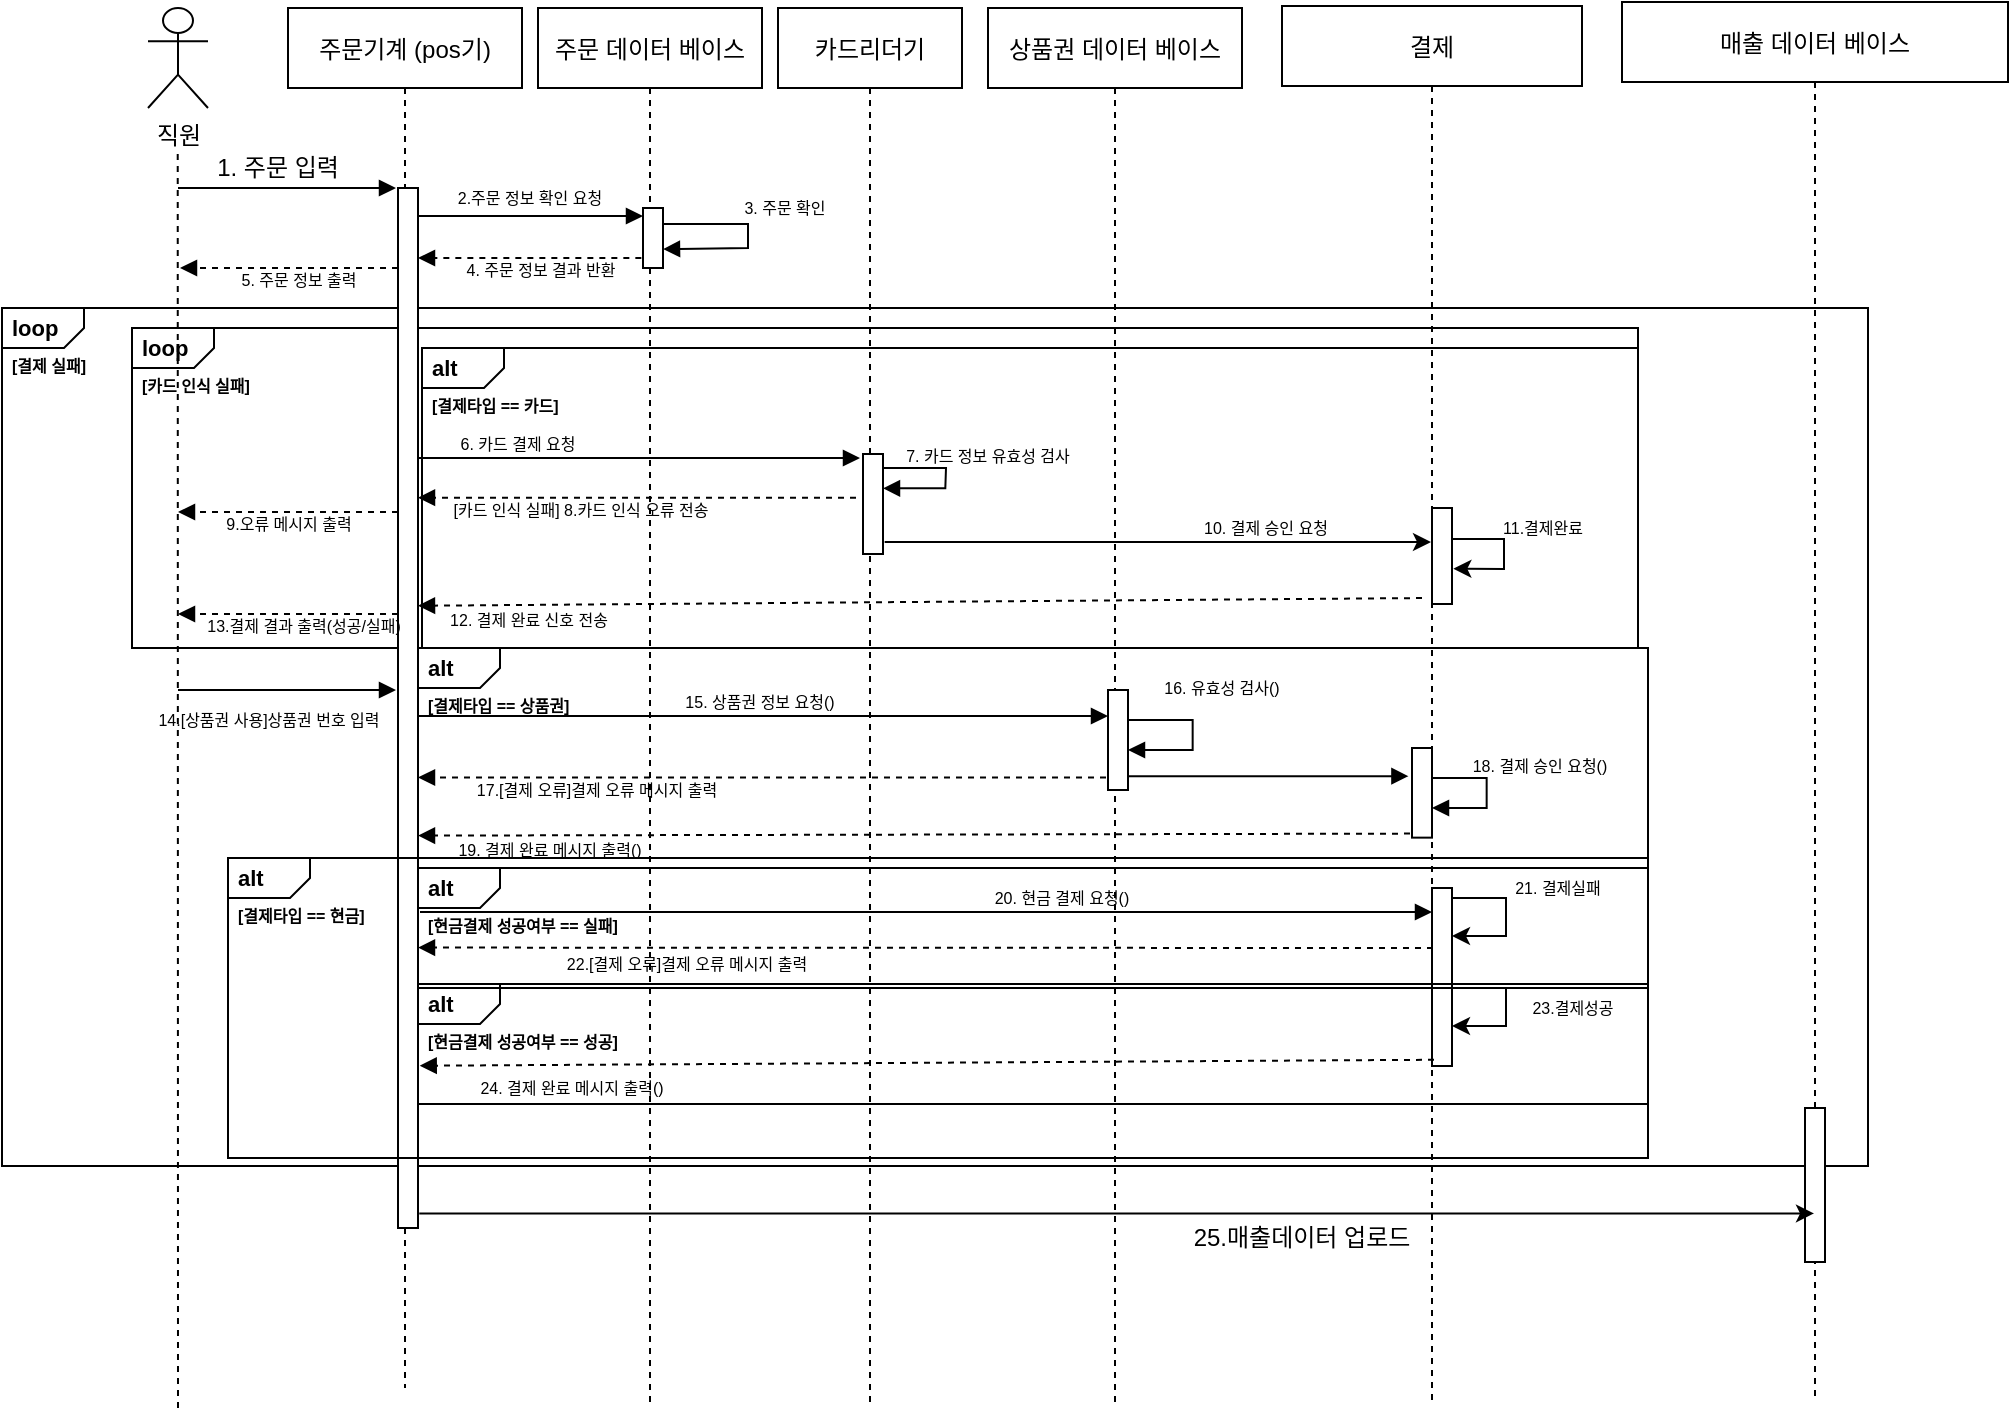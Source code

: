 <mxfile version="18.2.0" type="device"><diagram id="kgpKYQtTHZ0yAKxKKP6v" name="Page-1"><mxGraphModel dx="1035" dy="619" grid="1" gridSize="10" guides="1" tooltips="1" connect="1" arrows="1" fold="1" page="1" pageScale="1" pageWidth="850" pageHeight="1100" math="0" shadow="0"><root><mxCell id="0"/><mxCell id="1" parent="0"/><mxCell id="Yt1ReHzZaRDa2XEE1c17-7" value="상품권 데이터 베이스" style="shape=umlLifeline;perimeter=lifelinePerimeter;container=1;collapsible=0;recursiveResize=0;rounded=0;shadow=0;strokeWidth=1;" parent="1" vertex="1"><mxGeometry x="543" y="50" width="127" height="700" as="geometry"/></mxCell><mxCell id="Yt1ReHzZaRDa2XEE1c17-72" value="" style="endArrow=block;html=1;rounded=0;fontSize=8;endFill=1;dashed=1;exitX=-0.5;exitY=0.938;exitDx=0;exitDy=0;exitPerimeter=0;" parent="Yt1ReHzZaRDa2XEE1c17-7" edge="1" source="Yt1ReHzZaRDa2XEE1c17-63"><mxGeometry width="50" height="50" relative="1" as="geometry"><mxPoint x="349.75" y="298.89" as="sourcePoint"/><mxPoint x="-285" y="298.89" as="targetPoint"/></mxGeometry></mxCell><mxCell id="Yt1ReHzZaRDa2XEE1c17-44" value="" style="points=[];perimeter=orthogonalPerimeter;rounded=0;shadow=0;strokeWidth=1;" parent="Yt1ReHzZaRDa2XEE1c17-7" vertex="1"><mxGeometry x="60" y="341" width="10" height="50" as="geometry"/></mxCell><mxCell id="Yt1ReHzZaRDa2XEE1c17-45" value="" style="endArrow=block;html=1;rounded=0;fontSize=8;endFill=1;" parent="Yt1ReHzZaRDa2XEE1c17-7" source="Yt1ReHzZaRDa2XEE1c17-44" target="Yt1ReHzZaRDa2XEE1c17-44" edge="1"><mxGeometry width="50" height="50" relative="1" as="geometry"><mxPoint x="-342.67" y="356" as="sourcePoint"/><mxPoint x="77" y="370.82" as="targetPoint"/><Array as="points"><mxPoint x="102.33" y="356"/><mxPoint x="102.33" y="371"/></Array></mxGeometry></mxCell><mxCell id="Yt1ReHzZaRDa2XEE1c17-40" value="20. 현금 결제 요청()" style="text;html=1;strokeColor=none;fillColor=none;align=center;verticalAlign=middle;whiteSpace=wrap;rounded=0;fontSize=8;" parent="Yt1ReHzZaRDa2XEE1c17-7" vertex="1"><mxGeometry x="-33" y="435" width="140" height="20" as="geometry"/></mxCell><mxCell id="Yt1ReHzZaRDa2XEE1c17-46" value="16. 유효성 검사()" style="text;html=1;strokeColor=none;fillColor=none;align=center;verticalAlign=middle;whiteSpace=wrap;rounded=0;fontSize=8;" parent="Yt1ReHzZaRDa2XEE1c17-7" vertex="1"><mxGeometry x="77" y="330" width="80" height="20" as="geometry"/></mxCell><mxCell id="Yt1ReHzZaRDa2XEE1c17-9" value="결제" style="shape=umlLifeline;perimeter=lifelinePerimeter;container=1;collapsible=0;recursiveResize=0;rounded=0;shadow=0;strokeWidth=1;" parent="1" vertex="1"><mxGeometry x="690" y="49" width="150" height="700" as="geometry"/></mxCell><mxCell id="Yt1ReHzZaRDa2XEE1c17-63" value="" style="points=[];perimeter=orthogonalPerimeter;rounded=0;shadow=0;strokeWidth=1;" parent="Yt1ReHzZaRDa2XEE1c17-9" vertex="1"><mxGeometry x="75" y="251" width="10" height="48" as="geometry"/></mxCell><mxCell id="Yt1ReHzZaRDa2XEE1c17-68" value="" style="points=[];perimeter=orthogonalPerimeter;rounded=0;shadow=0;strokeWidth=1;" parent="Yt1ReHzZaRDa2XEE1c17-9" vertex="1"><mxGeometry x="65" y="371" width="10" height="44.82" as="geometry"/></mxCell><mxCell id="Yt1ReHzZaRDa2XEE1c17-69" value="" style="endArrow=block;html=1;rounded=0;fontSize=8;endFill=1;" parent="Yt1ReHzZaRDa2XEE1c17-9" source="Yt1ReHzZaRDa2XEE1c17-68" target="Yt1ReHzZaRDa2XEE1c17-68" edge="1"><mxGeometry width="50" height="50" relative="1" as="geometry"><mxPoint x="-2212.67" y="236" as="sourcePoint"/><mxPoint x="77.0" y="400.82" as="targetPoint"/><Array as="points"><mxPoint x="102.33" y="386"/><mxPoint x="102.33" y="401.0"/></Array></mxGeometry></mxCell><mxCell id="Yt1ReHzZaRDa2XEE1c17-88" value="" style="endArrow=classic;html=1;rounded=0;fontSize=8;startArrow=none;" parent="Yt1ReHzZaRDa2XEE1c17-9" edge="1"><mxGeometry width="50" height="50" relative="1" as="geometry"><mxPoint x="85" y="491" as="sourcePoint"/><mxPoint x="85" y="510" as="targetPoint"/><Array as="points"><mxPoint x="112" y="491"/><mxPoint x="112" y="510"/></Array></mxGeometry></mxCell><mxCell id="Yt1ReHzZaRDa2XEE1c17-64" value="" style="endArrow=classic;html=1;rounded=0;fontSize=8;" parent="Yt1ReHzZaRDa2XEE1c17-9" edge="1"><mxGeometry width="50" height="50" relative="1" as="geometry"><mxPoint x="85" y="266.5" as="sourcePoint"/><mxPoint x="85.67" y="281.32" as="targetPoint"/><Array as="points"><mxPoint x="111" y="266.5"/><mxPoint x="111" y="281.5"/></Array></mxGeometry></mxCell><mxCell id="Yt1ReHzZaRDa2XEE1c17-65" value="11.결제완료" style="text;html=1;strokeColor=none;fillColor=none;align=center;verticalAlign=middle;whiteSpace=wrap;rounded=0;fontSize=8;" parent="Yt1ReHzZaRDa2XEE1c17-9" vertex="1"><mxGeometry x="98" y="251" width="65" height="20" as="geometry"/></mxCell><mxCell id="Yt1ReHzZaRDa2XEE1c17-59" value="21. 결제실패" style="text;html=1;strokeColor=none;fillColor=none;align=center;verticalAlign=middle;whiteSpace=wrap;rounded=0;fontSize=8;" parent="Yt1ReHzZaRDa2XEE1c17-9" vertex="1"><mxGeometry x="98" y="431.0" width="80" height="20" as="geometry"/></mxCell><mxCell id="Yt1ReHzZaRDa2XEE1c17-57" value="" style="points=[];perimeter=orthogonalPerimeter;rounded=0;shadow=0;strokeWidth=1;" parent="Yt1ReHzZaRDa2XEE1c17-9" vertex="1"><mxGeometry x="75" y="441" width="10" height="89" as="geometry"/></mxCell><mxCell id="4TgBvLf9v6k3Io_Ghu4e-6" value="" style="endArrow=classic;html=1;rounded=0;fontSize=8;startArrow=none;" edge="1" parent="Yt1ReHzZaRDa2XEE1c17-9"><mxGeometry width="50" height="50" relative="1" as="geometry"><mxPoint x="85" y="446" as="sourcePoint"/><mxPoint x="85" y="465" as="targetPoint"/><Array as="points"><mxPoint x="112" y="446"/><mxPoint x="112" y="465"/></Array></mxGeometry></mxCell><mxCell id="BadnCtnJQ70NLktCe68e-13" value="&lt;p style=&quot;margin: 4px 0px 0px 5px ; text-align: left ; font-size: 11px&quot;&gt;&lt;b&gt;&lt;font style=&quot;font-size: 11px&quot;&gt;loop&lt;/font&gt;&lt;/b&gt;&lt;/p&gt;&lt;p style=&quot;margin: 4px 0px 0px 5px ; text-align: left&quot;&gt;&lt;b&gt;&lt;font style=&quot;font-size: 8px&quot;&gt;[카드 인식 실패]&lt;/font&gt;&lt;/b&gt;&lt;/p&gt;" style="html=1;shape=mxgraph.sysml.package;overflow=fill;labelX=41.41;align=left;spacingLeft=5;verticalAlign=top;spacingTop=-3;fillColor=none;" parent="Yt1ReHzZaRDa2XEE1c17-9" vertex="1"><mxGeometry x="-575" y="161" width="753" height="160" as="geometry"/></mxCell><mxCell id="4TgBvLf9v6k3Io_Ghu4e-8" value="&lt;p style=&quot;margin: 4px 0px 0px 5px ; text-align: left ; font-size: 11px&quot;&gt;&lt;b&gt;alt&lt;/b&gt;&lt;/p&gt;&lt;p style=&quot;margin: 4px 0px 0px 5px ; text-align: left&quot;&gt;&lt;b&gt;&lt;font style=&quot;font-size: 8px&quot;&gt;[결제타입 == 카드]&lt;/font&gt;&lt;/b&gt;&lt;/p&gt;" style="html=1;shape=mxgraph.sysml.package;overflow=fill;labelX=41.41;align=left;spacingLeft=5;verticalAlign=top;spacingTop=-3;fillColor=none;" vertex="1" parent="Yt1ReHzZaRDa2XEE1c17-9"><mxGeometry x="-430" y="171" width="608" height="150" as="geometry"/></mxCell><mxCell id="4TgBvLf9v6k3Io_Ghu4e-18" value="25.매출데이터 업로드" style="text;html=1;strokeColor=none;fillColor=none;align=center;verticalAlign=middle;whiteSpace=wrap;rounded=0;" vertex="1" parent="Yt1ReHzZaRDa2XEE1c17-9"><mxGeometry x="-50" y="601" width="120" height="30" as="geometry"/></mxCell><mxCell id="BadnCtnJQ70NLktCe68e-14" value="&lt;p style=&quot;margin: 4px 0px 0px 5px ; text-align: left ; font-size: 11px&quot;&gt;&lt;b&gt;&lt;font style=&quot;font-size: 11px&quot;&gt;loop&lt;/font&gt;&lt;/b&gt;&lt;/p&gt;&lt;p style=&quot;margin: 4px 0px 0px 5px ; text-align: left&quot;&gt;&lt;b&gt;&lt;font style=&quot;font-size: 8px&quot;&gt;[결제&lt;/font&gt;&lt;/b&gt;&lt;b&gt;&lt;font style=&quot;font-size: 8px&quot;&gt;&amp;nbsp;실패]&lt;/font&gt;&lt;/b&gt;&lt;/p&gt;" style="html=1;shape=mxgraph.sysml.package;overflow=fill;labelX=41.41;align=left;spacingLeft=5;verticalAlign=top;spacingTop=-3;fillColor=none;" parent="Yt1ReHzZaRDa2XEE1c17-9" vertex="1"><mxGeometry x="-640" y="151" width="933" height="429" as="geometry"/></mxCell><mxCell id="Yt1ReHzZaRDa2XEE1c17-8" value="매출 데이터 베이스" style="shape=umlLifeline;perimeter=lifelinePerimeter;container=1;collapsible=0;recursiveResize=0;rounded=0;shadow=0;strokeWidth=1;" parent="1" vertex="1"><mxGeometry x="860" y="47" width="193" height="700" as="geometry"/></mxCell><mxCell id="4TgBvLf9v6k3Io_Ghu4e-17" value="" style="rounded=0;whiteSpace=wrap;html=1;" vertex="1" parent="Yt1ReHzZaRDa2XEE1c17-8"><mxGeometry x="91.5" y="553" width="10" height="77" as="geometry"/></mxCell><mxCell id="3nuBFxr9cyL0pnOWT2aG-5" value="카드리더기" style="shape=umlLifeline;perimeter=lifelinePerimeter;container=1;collapsible=0;recursiveResize=0;rounded=0;shadow=0;strokeWidth=1;" parent="1" vertex="1"><mxGeometry x="438" y="50" width="92" height="700" as="geometry"/></mxCell><mxCell id="Yt1ReHzZaRDa2XEE1c17-29" value="" style="endArrow=block;html=1;rounded=0;fontSize=8;endFill=1;" parent="3nuBFxr9cyL0pnOWT2aG-5" target="Yt1ReHzZaRDa2XEE1c17-28" edge="1"><mxGeometry width="50" height="50" relative="1" as="geometry"><mxPoint x="47.167" y="230" as="sourcePoint"/><mxPoint x="59.66" y="240.746" as="targetPoint"/><Array as="points"><mxPoint x="84" y="230"/><mxPoint x="83.66" y="240.18"/></Array></mxGeometry></mxCell><mxCell id="Yt1ReHzZaRDa2XEE1c17-31" value="" style="endArrow=block;html=1;rounded=0;fontSize=8;endFill=1;dashed=1;" parent="3nuBFxr9cyL0pnOWT2aG-5" edge="1"><mxGeometry width="50" height="50" relative="1" as="geometry"><mxPoint x="45" y="244.82" as="sourcePoint"/><mxPoint x="-180" y="244.82" as="targetPoint"/><Array as="points"><mxPoint x="-105" y="244.82"/></Array></mxGeometry></mxCell><mxCell id="Yt1ReHzZaRDa2XEE1c17-28" value="" style="points=[];perimeter=orthogonalPerimeter;rounded=0;shadow=0;strokeWidth=1;" parent="3nuBFxr9cyL0pnOWT2aG-5" vertex="1"><mxGeometry x="42.5" y="223" width="10" height="50" as="geometry"/></mxCell><mxCell id="Yt1ReHzZaRDa2XEE1c17-6" value="주문 데이터 베이스" style="shape=umlLifeline;perimeter=lifelinePerimeter;container=1;collapsible=0;recursiveResize=0;rounded=0;shadow=0;strokeWidth=1;" parent="1" vertex="1"><mxGeometry x="318" y="50" width="112" height="700" as="geometry"/></mxCell><mxCell id="Yt1ReHzZaRDa2XEE1c17-21" value="" style="points=[];perimeter=orthogonalPerimeter;rounded=0;shadow=0;strokeWidth=1;" parent="Yt1ReHzZaRDa2XEE1c17-6" vertex="1"><mxGeometry x="52.5" y="100" width="10" height="30" as="geometry"/></mxCell><mxCell id="vdFL5Fd_I6EuEG8kk1dg-3" value="" style="endArrow=block;html=1;rounded=0;entryX=1;entryY=0.685;entryDx=0;entryDy=0;entryPerimeter=0;endFill=1;" parent="Yt1ReHzZaRDa2XEE1c17-6" target="Yt1ReHzZaRDa2XEE1c17-21" edge="1"><mxGeometry width="50" height="50" relative="1" as="geometry"><mxPoint x="63" y="108" as="sourcePoint"/><mxPoint x="95" y="350" as="targetPoint"/><Array as="points"><mxPoint x="105" y="108"/><mxPoint x="105" y="120"/></Array></mxGeometry></mxCell><mxCell id="Yt1ReHzZaRDa2XEE1c17-73" value="12. 결제 완료 신호 전송" style="text;html=1;strokeColor=none;fillColor=none;align=center;verticalAlign=middle;whiteSpace=wrap;rounded=0;fontSize=8;" parent="Yt1ReHzZaRDa2XEE1c17-6" vertex="1"><mxGeometry x="-54" y="299" width="99" height="14" as="geometry"/></mxCell><mxCell id="Yt1ReHzZaRDa2XEE1c17-33" value="[카드 인식 실패] 8.카드 인식 오류 전송" style="text;html=1;strokeColor=none;fillColor=none;align=center;verticalAlign=middle;rounded=0;fontSize=8;" parent="Yt1ReHzZaRDa2XEE1c17-6" vertex="1"><mxGeometry x="-54" y="241" width="150" height="20" as="geometry"/></mxCell><mxCell id="Yt1ReHzZaRDa2XEE1c17-16" value="2.주문 정보 확인 요청" style="text;html=1;strokeColor=none;fillColor=none;align=center;verticalAlign=middle;whiteSpace=wrap;rounded=0;fontSize=8;" parent="Yt1ReHzZaRDa2XEE1c17-6" vertex="1"><mxGeometry x="-48.25" y="90" width="87.5" height="10" as="geometry"/></mxCell><mxCell id="vdFL5Fd_I6EuEG8kk1dg-4" value="3. 주문 확인" style="text;html=1;strokeColor=none;fillColor=none;align=center;verticalAlign=middle;whiteSpace=wrap;rounded=0;fontSize=8;" parent="Yt1ReHzZaRDa2XEE1c17-6" vertex="1"><mxGeometry x="96" y="90" width="55" height="20" as="geometry"/></mxCell><mxCell id="Yt1ReHzZaRDa2XEE1c17-1" value="직원" style="shape=umlActor;verticalLabelPosition=bottom;verticalAlign=top;html=1;outlineConnect=0;" parent="1" vertex="1"><mxGeometry x="123" y="50" width="30" height="50" as="geometry"/></mxCell><mxCell id="Yt1ReHzZaRDa2XEE1c17-10" value="" style="endArrow=none;dashed=1;html=1;rounded=0;startArrow=none;" parent="1" edge="1"><mxGeometry width="50" height="50" relative="1" as="geometry"><mxPoint x="138" y="750" as="sourcePoint"/><mxPoint x="137.86" y="120" as="targetPoint"/></mxGeometry></mxCell><mxCell id="Yt1ReHzZaRDa2XEE1c17-11" value="" style="endArrow=block;html=1;rounded=0;endFill=1;" parent="1" edge="1"><mxGeometry width="50" height="50" relative="1" as="geometry"><mxPoint x="138" y="140" as="sourcePoint"/><mxPoint x="247" y="140" as="targetPoint"/><Array as="points"><mxPoint x="173" y="140"/></Array></mxGeometry></mxCell><mxCell id="Yt1ReHzZaRDa2XEE1c17-12" value="1. 주문 입력" style="text;html=1;strokeColor=none;fillColor=none;align=center;verticalAlign=middle;whiteSpace=wrap;rounded=0;" parent="1" vertex="1"><mxGeometry x="153" y="120" width="70" height="20" as="geometry"/></mxCell><mxCell id="Yt1ReHzZaRDa2XEE1c17-26" value="" style="endArrow=classic;html=1;rounded=0;fontSize=8;exitX=1.083;exitY=0.88;exitDx=0;exitDy=0;exitPerimeter=0;" parent="1" source="Yt1ReHzZaRDa2XEE1c17-28" edge="1" target="Yt1ReHzZaRDa2XEE1c17-9"><mxGeometry width="50" height="50" relative="1" as="geometry"><mxPoint x="502.33" y="294.995" as="sourcePoint"/><mxPoint x="760" y="317" as="targetPoint"/><Array as="points"/></mxGeometry></mxCell><mxCell id="Yt1ReHzZaRDa2XEE1c17-20" value="" style="endArrow=block;html=1;rounded=0;fontSize=8;endFill=1;" parent="1" edge="1"><mxGeometry width="50" height="50" relative="1" as="geometry"><mxPoint x="253" y="275" as="sourcePoint"/><mxPoint x="479" y="275" as="targetPoint"/><Array as="points"/></mxGeometry></mxCell><mxCell id="vdFL5Fd_I6EuEG8kk1dg-5" value="" style="endArrow=block;html=1;rounded=0;exitX=-0.083;exitY=0.991;exitDx=0;exitDy=0;exitPerimeter=0;dashed=1;endFill=1;" parent="1" edge="1"><mxGeometry width="50" height="50" relative="1" as="geometry"><mxPoint x="369.67" y="175.0" as="sourcePoint"/><mxPoint x="258" y="175.0" as="targetPoint"/></mxGeometry></mxCell><mxCell id="Yt1ReHzZaRDa2XEE1c17-37" value="" style="endArrow=block;html=1;rounded=0;fontSize=8;endFill=1;" parent="1" edge="1"><mxGeometry width="50" height="50" relative="1" as="geometry"><mxPoint x="258" y="404" as="sourcePoint"/><mxPoint x="603" y="404" as="targetPoint"/><Array as="points"/></mxGeometry></mxCell><mxCell id="Yt1ReHzZaRDa2XEE1c17-39" value="15. 상품권 정보 요청()" style="text;html=1;strokeColor=none;fillColor=none;align=center;verticalAlign=middle;whiteSpace=wrap;rounded=0;fontSize=8;" parent="1" vertex="1"><mxGeometry x="369" y="387" width="120" height="20" as="geometry"/></mxCell><mxCell id="Yt1ReHzZaRDa2XEE1c17-42" value="" style="endArrow=block;html=1;rounded=0;fontSize=8;endFill=1;" parent="1" target="Yt1ReHzZaRDa2XEE1c17-57" edge="1"><mxGeometry width="50" height="50" relative="1" as="geometry"><mxPoint x="259" y="502" as="sourcePoint"/><mxPoint x="750" y="495.82" as="targetPoint"/><Array as="points"/></mxGeometry></mxCell><mxCell id="Yt1ReHzZaRDa2XEE1c17-60" value="" style="endArrow=block;html=1;rounded=0;fontSize=8;endFill=1;dashed=1;exitX=0.05;exitY=0.337;exitDx=0;exitDy=0;exitPerimeter=0;" parent="1" source="Yt1ReHzZaRDa2XEE1c17-57" edge="1"><mxGeometry width="50" height="50" relative="1" as="geometry"><mxPoint x="770" y="520" as="sourcePoint"/><mxPoint x="258" y="519.79" as="targetPoint"/></mxGeometry></mxCell><mxCell id="vdFL5Fd_I6EuEG8kk1dg-6" value="4. 주문 정보 결과 반환" style="text;html=1;strokeColor=none;fillColor=none;align=center;verticalAlign=middle;whiteSpace=wrap;rounded=0;fontSize=8;" parent="1" vertex="1"><mxGeometry x="269" y="175.27" width="101" height="12" as="geometry"/></mxCell><mxCell id="BadnCtnJQ70NLktCe68e-2" style="rounded=0;orthogonalLoop=1;jettySize=auto;html=1;endArrow=block;endFill=1;" parent="1" source="Yt1ReHzZaRDa2XEE1c17-17" target="Yt1ReHzZaRDa2XEE1c17-21" edge="1"><mxGeometry relative="1" as="geometry"><Array as="points"><mxPoint x="302" y="154"/></Array></mxGeometry></mxCell><mxCell id="BadnCtnJQ70NLktCe68e-3" value="" style="edgeStyle=none;rounded=0;orthogonalLoop=1;jettySize=auto;html=1;dashed=1;endArrow=block;endFill=1;fontSize=8;" parent="1" source="Yt1ReHzZaRDa2XEE1c17-17" edge="1"><mxGeometry x="-0.064" y="7" relative="1" as="geometry"><mxPoint x="139" y="180" as="targetPoint"/><mxPoint as="offset"/></mxGeometry></mxCell><mxCell id="BadnCtnJQ70NLktCe68e-4" value="5. 주문 정보 출력" style="text;html=1;strokeColor=none;fillColor=none;align=center;verticalAlign=middle;whiteSpace=wrap;rounded=0;fontSize=8;" parent="1" vertex="1"><mxGeometry x="154" y="180" width="89" height="12" as="geometry"/></mxCell><mxCell id="3nuBFxr9cyL0pnOWT2aG-1" value="주문기계 (pos기)" style="shape=umlLifeline;perimeter=lifelinePerimeter;container=1;collapsible=0;recursiveResize=0;rounded=0;shadow=0;strokeWidth=1;" parent="1" vertex="1"><mxGeometry x="193" y="50" width="117" height="690" as="geometry"/></mxCell><mxCell id="Yt1ReHzZaRDa2XEE1c17-17" value="" style="points=[];perimeter=orthogonalPerimeter;rounded=0;shadow=0;strokeWidth=1;" parent="3nuBFxr9cyL0pnOWT2aG-1" vertex="1"><mxGeometry x="55" y="90" width="10" height="520" as="geometry"/></mxCell><mxCell id="Yt1ReHzZaRDa2XEE1c17-93" value="24. 결제 완료 메시지 출력()" style="text;html=1;strokeColor=none;fillColor=none;align=center;verticalAlign=middle;whiteSpace=wrap;rounded=0;fontSize=8;" parent="3nuBFxr9cyL0pnOWT2aG-1" vertex="1"><mxGeometry x="77" y="530" width="130" height="20" as="geometry"/></mxCell><mxCell id="Yt1ReHzZaRDa2XEE1c17-62" value="22.[결제 오류]결제 오류 메시지 출력" style="text;html=1;strokeColor=none;fillColor=none;align=center;verticalAlign=middle;whiteSpace=wrap;rounded=0;fontSize=8;" parent="3nuBFxr9cyL0pnOWT2aG-1" vertex="1"><mxGeometry x="117" y="468" width="165" height="20" as="geometry"/></mxCell><mxCell id="4TgBvLf9v6k3Io_Ghu4e-9" value="&lt;p style=&quot;margin: 4px 0px 0px 5px ; text-align: left ; font-size: 11px&quot;&gt;&lt;b&gt;alt&lt;/b&gt;&lt;/p&gt;&lt;p style=&quot;margin: 4px 0px 0px 5px ; text-align: left&quot;&gt;&lt;b&gt;&lt;font style=&quot;font-size: 8px&quot;&gt;[결제타입 == 상품권]&lt;/font&gt;&lt;/b&gt;&lt;/p&gt;" style="html=1;shape=mxgraph.sysml.package;overflow=fill;labelX=41.41;align=left;spacingLeft=5;verticalAlign=top;spacingTop=-3;fillColor=none;" vertex="1" parent="3nuBFxr9cyL0pnOWT2aG-1"><mxGeometry x="65" y="320" width="615" height="110" as="geometry"/></mxCell><mxCell id="BadnCtnJQ70NLktCe68e-20" value="14.[상품권 사용]상품권 번호 입력" style="text;html=1;strokeColor=none;fillColor=none;align=center;verticalAlign=middle;whiteSpace=wrap;rounded=0;fontSize=8;" parent="3nuBFxr9cyL0pnOWT2aG-1" vertex="1"><mxGeometry x="-84" y="350" width="149" height="12" as="geometry"/></mxCell><mxCell id="4TgBvLf9v6k3Io_Ghu4e-11" value="&lt;p style=&quot;margin: 4px 0px 0px 5px ; text-align: left ; font-size: 11px&quot;&gt;&lt;b&gt;alt&lt;/b&gt;&lt;/p&gt;&lt;p style=&quot;margin: 4px 0px 0px 5px ; text-align: left&quot;&gt;&lt;b&gt;&lt;font style=&quot;font-size: 8px&quot;&gt;[현금결제 성공여부 == 실패]&lt;/font&gt;&lt;/b&gt;&lt;/p&gt;" style="html=1;shape=mxgraph.sysml.package;overflow=fill;labelX=41.41;align=left;spacingLeft=5;verticalAlign=top;spacingTop=-3;fillColor=none;" vertex="1" parent="3nuBFxr9cyL0pnOWT2aG-1"><mxGeometry x="65" y="430" width="615" height="60" as="geometry"/></mxCell><mxCell id="Yt1ReHzZaRDa2XEE1c17-89" value="23.결제성공" style="text;html=1;strokeColor=none;fillColor=none;align=center;verticalAlign=middle;whiteSpace=wrap;rounded=0;fontSize=8;" parent="3nuBFxr9cyL0pnOWT2aG-1" vertex="1"><mxGeometry x="610" y="490" width="65" height="20" as="geometry"/></mxCell><mxCell id="4TgBvLf9v6k3Io_Ghu4e-13" value="&lt;p style=&quot;margin: 4px 0px 0px 5px ; text-align: left ; font-size: 11px&quot;&gt;&lt;b&gt;alt&lt;/b&gt;&lt;/p&gt;&lt;p style=&quot;margin: 4px 0px 0px 5px ; text-align: left&quot;&gt;&lt;b&gt;&lt;font style=&quot;font-size: 8px&quot;&gt;[현금결제 성공여부 == 성공]&lt;/font&gt;&lt;/b&gt;&lt;/p&gt;" style="html=1;shape=mxgraph.sysml.package;overflow=fill;labelX=41.41;align=left;spacingLeft=5;verticalAlign=top;spacingTop=-3;fillColor=none;" vertex="1" parent="3nuBFxr9cyL0pnOWT2aG-1"><mxGeometry x="65" y="488" width="615" height="60" as="geometry"/></mxCell><mxCell id="4TgBvLf9v6k3Io_Ghu4e-10" value="&lt;p style=&quot;margin: 4px 0px 0px 5px ; text-align: left ; font-size: 11px&quot;&gt;&lt;b&gt;alt&lt;/b&gt;&lt;/p&gt;&lt;p style=&quot;margin: 4px 0px 0px 5px ; text-align: left&quot;&gt;&lt;b&gt;&lt;font style=&quot;font-size: 8px&quot;&gt;[결제타입 == 현금]&lt;/font&gt;&lt;/b&gt;&lt;/p&gt;" style="html=1;shape=mxgraph.sysml.package;overflow=fill;labelX=41.41;align=left;spacingLeft=5;verticalAlign=top;spacingTop=-3;fillColor=none;" vertex="1" parent="3nuBFxr9cyL0pnOWT2aG-1"><mxGeometry x="-30" y="425" width="710" height="150" as="geometry"/></mxCell><mxCell id="Yt1ReHzZaRDa2XEE1c17-22" value="6. 카드 결제 요청" style="text;html=1;strokeColor=none;fillColor=none;align=center;verticalAlign=middle;whiteSpace=wrap;rounded=0;fontSize=8;" parent="1" vertex="1"><mxGeometry x="267" y="261" width="82" height="13" as="geometry"/></mxCell><mxCell id="Yt1ReHzZaRDa2XEE1c17-30" value="7. 카드 정보 유효성 검사" style="text;html=1;strokeColor=none;fillColor=none;align=center;verticalAlign=middle;whiteSpace=wrap;rounded=0;fontSize=8;" parent="1" vertex="1"><mxGeometry x="493" y="264" width="100" height="20" as="geometry"/></mxCell><mxCell id="Yt1ReHzZaRDa2XEE1c17-27" value="10. 결제 승인 요청" style="text;html=1;strokeColor=none;fillColor=none;align=center;verticalAlign=middle;whiteSpace=wrap;rounded=0;fontSize=8;" parent="1" vertex="1"><mxGeometry x="622" y="300" width="120" height="20" as="geometry"/></mxCell><mxCell id="BadnCtnJQ70NLktCe68e-15" style="edgeStyle=none;rounded=0;orthogonalLoop=1;jettySize=auto;html=1;dashed=1;fontSize=8;endArrow=block;endFill=1;" parent="1" edge="1"><mxGeometry relative="1" as="geometry"><mxPoint x="138" y="302" as="targetPoint"/><mxPoint x="248" y="302" as="sourcePoint"/></mxGeometry></mxCell><mxCell id="BadnCtnJQ70NLktCe68e-16" value="9.오류 메시지 출력" style="text;html=1;strokeColor=none;fillColor=none;align=center;verticalAlign=middle;whiteSpace=wrap;rounded=0;fontSize=8;" parent="1" vertex="1"><mxGeometry x="150" y="301" width="87" height="13" as="geometry"/></mxCell><mxCell id="BadnCtnJQ70NLktCe68e-17" style="edgeStyle=none;rounded=0;orthogonalLoop=1;jettySize=auto;html=1;dashed=1;fontSize=8;endArrow=block;endFill=1;" parent="1" edge="1"><mxGeometry relative="1" as="geometry"><mxPoint x="138" y="353" as="targetPoint"/><mxPoint x="248" y="353" as="sourcePoint"/></mxGeometry></mxCell><mxCell id="BadnCtnJQ70NLktCe68e-18" value="13.결제 결과 출력(성공/실패)" style="text;html=1;strokeColor=none;fillColor=none;align=center;verticalAlign=middle;whiteSpace=wrap;rounded=0;fontSize=8;" parent="1" vertex="1"><mxGeometry x="142" y="352" width="118" height="13" as="geometry"/></mxCell><mxCell id="BadnCtnJQ70NLktCe68e-19" value="" style="endArrow=block;html=1;rounded=0;endFill=1;" parent="1" edge="1"><mxGeometry width="50" height="50" relative="1" as="geometry"><mxPoint x="138" y="391" as="sourcePoint"/><mxPoint x="247" y="391" as="targetPoint"/><Array as="points"><mxPoint x="173" y="391"/></Array></mxGeometry></mxCell><mxCell id="Yt1ReHzZaRDa2XEE1c17-48" value="17.[결제 오류]결제 오류 메시지 출력" style="text;html=1;strokeColor=none;fillColor=none;align=center;verticalAlign=middle;whiteSpace=wrap;rounded=0;fontSize=8;" parent="1" vertex="1"><mxGeometry x="265" y="431" width="165" height="20" as="geometry"/></mxCell><mxCell id="Yt1ReHzZaRDa2XEE1c17-47" value="" style="endArrow=block;html=1;rounded=0;fontSize=8;exitX=-0.1;exitY=0.875;exitDx=0;exitDy=0;exitPerimeter=0;endFill=1;dashed=1;" parent="1" source="Yt1ReHzZaRDa2XEE1c17-44" edge="1"><mxGeometry width="50" height="50" relative="1" as="geometry"><mxPoint x="450.33" y="475.82" as="sourcePoint"/><mxPoint x="258" y="434.75" as="targetPoint"/></mxGeometry></mxCell><mxCell id="Yt1ReHzZaRDa2XEE1c17-78" value="" style="endArrow=block;html=1;rounded=0;fontSize=8;exitX=-0.1;exitY=0.955;exitDx=0;exitDy=0;exitPerimeter=0;dashed=1;endFill=1;" parent="1" source="Yt1ReHzZaRDa2XEE1c17-68" edge="1"><mxGeometry width="50" height="50" relative="1" as="geometry"><mxPoint x="892.5" y="465.82" as="sourcePoint"/><mxPoint x="258" y="463.803" as="targetPoint"/></mxGeometry></mxCell><mxCell id="Yt1ReHzZaRDa2XEE1c17-66" value="" style="endArrow=block;html=1;rounded=0;fontSize=8;entryX=-0.179;entryY=0.314;entryDx=0;entryDy=0;entryPerimeter=0;endFill=1;" parent="1" source="Yt1ReHzZaRDa2XEE1c17-44" target="Yt1ReHzZaRDa2XEE1c17-68" edge="1"><mxGeometry width="50" height="50" relative="1" as="geometry"><mxPoint x="630.33" y="435.82" as="sourcePoint"/><mxPoint x="890.33" y="432.82" as="targetPoint"/><Array as="points"/></mxGeometry></mxCell><mxCell id="Yt1ReHzZaRDa2XEE1c17-67" value="18. 결제 승인 요청()" style="text;html=1;strokeColor=none;fillColor=none;align=center;verticalAlign=middle;whiteSpace=wrap;rounded=0;fontSize=8;" parent="1" vertex="1"><mxGeometry x="759" y="419" width="120" height="20" as="geometry"/></mxCell><mxCell id="Yt1ReHzZaRDa2XEE1c17-79" value="19. 결제 완료 메시지 출력()" style="text;html=1;strokeColor=none;fillColor=none;align=center;verticalAlign=middle;whiteSpace=wrap;rounded=0;fontSize=8;" parent="1" vertex="1"><mxGeometry x="259" y="460.82" width="130" height="20" as="geometry"/></mxCell><mxCell id="Yt1ReHzZaRDa2XEE1c17-90" value="" style="endArrow=block;html=1;rounded=0;fontSize=8;endFill=1;dashed=1;entryX=1.086;entryY=0.844;entryDx=0;entryDy=0;entryPerimeter=0;startArrow=none;exitX=0.1;exitY=0.965;exitDx=0;exitDy=0;exitPerimeter=0;" parent="1" source="Yt1ReHzZaRDa2XEE1c17-57" edge="1" target="Yt1ReHzZaRDa2XEE1c17-17"><mxGeometry width="50" height="50" relative="1" as="geometry"><mxPoint x="770" y="560" as="sourcePoint"/><mxPoint x="258" y="555.126" as="targetPoint"/><Array as="points"/></mxGeometry></mxCell><mxCell id="4TgBvLf9v6k3Io_Ghu4e-16" value="" style="endArrow=classic;html=1;rounded=0;exitX=1.064;exitY=0.986;exitDx=0;exitDy=0;exitPerimeter=0;" edge="1" parent="1" source="Yt1ReHzZaRDa2XEE1c17-17" target="Yt1ReHzZaRDa2XEE1c17-8"><mxGeometry width="50" height="50" relative="1" as="geometry"><mxPoint x="540" y="660" as="sourcePoint"/><mxPoint x="590" y="610" as="targetPoint"/></mxGeometry></mxCell></root></mxGraphModel></diagram></mxfile>